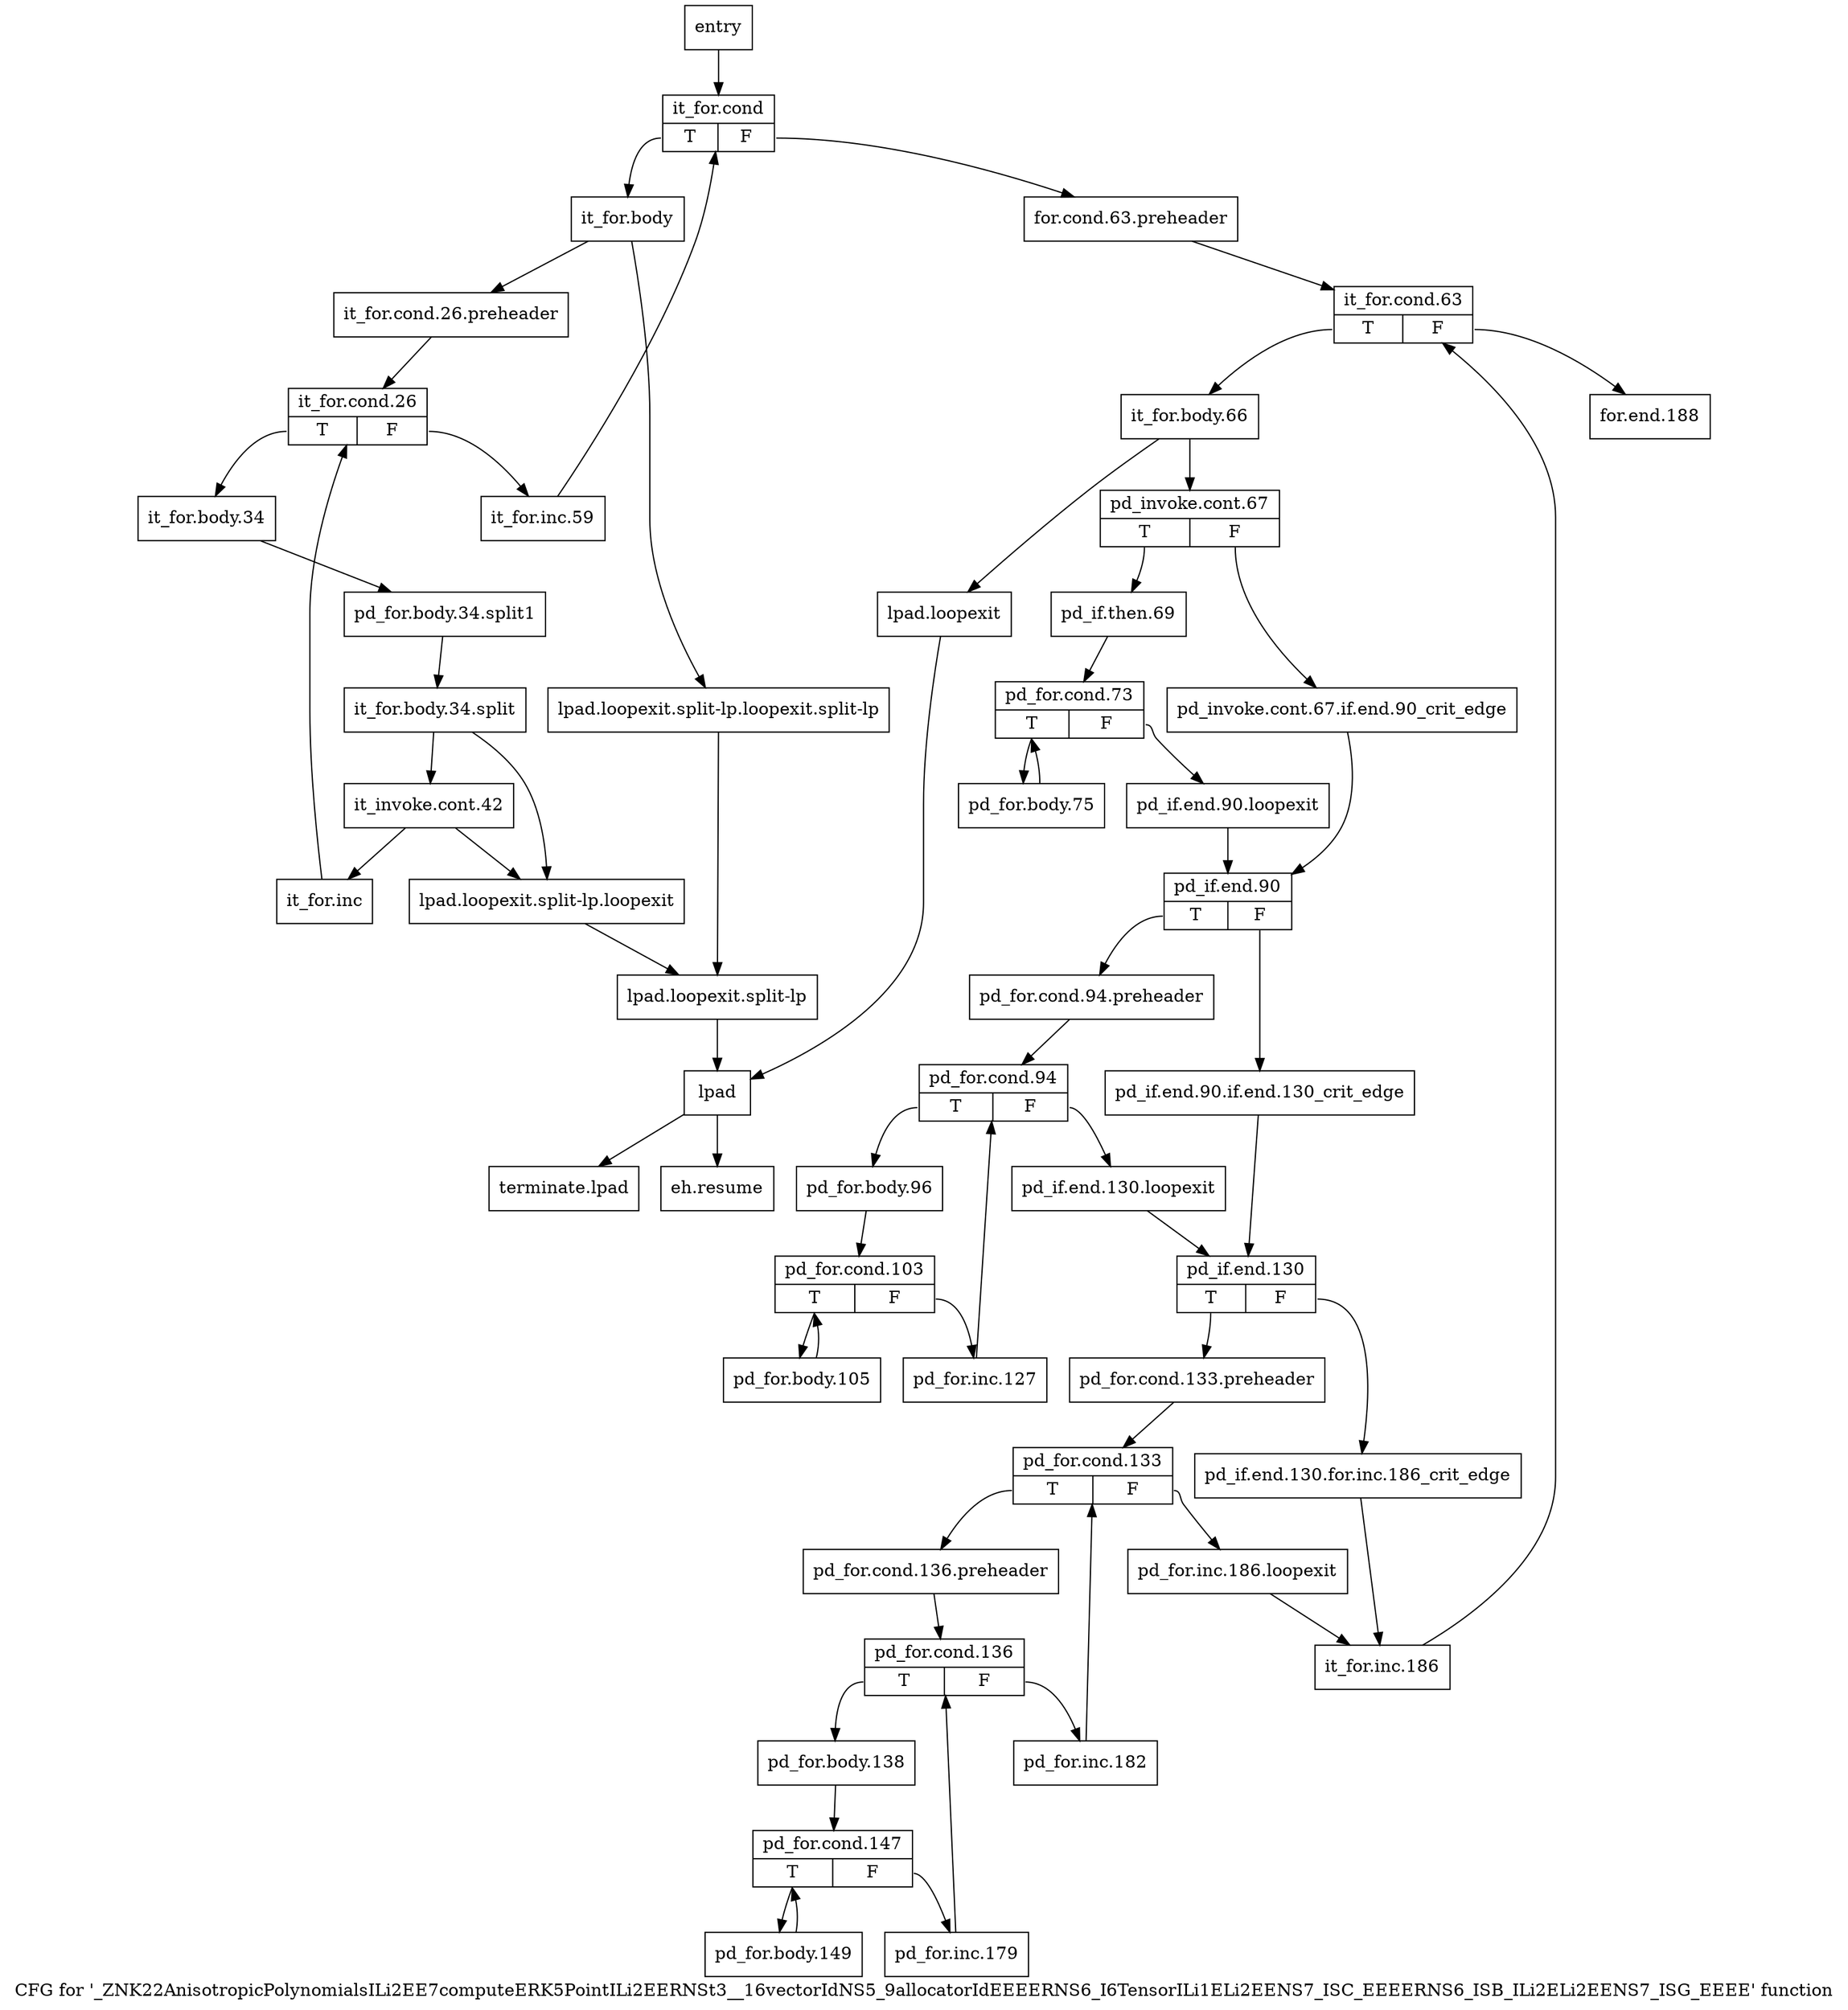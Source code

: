 digraph "CFG for '_ZNK22AnisotropicPolynomialsILi2EE7computeERK5PointILi2EERNSt3__16vectorIdNS5_9allocatorIdEEEERNS6_I6TensorILi1ELi2EENS7_ISC_EEEERNS6_ISB_ILi2ELi2EENS7_ISG_EEEE' function" {
	label="CFG for '_ZNK22AnisotropicPolynomialsILi2EE7computeERK5PointILi2EERNSt3__16vectorIdNS5_9allocatorIdEEEERNS6_I6TensorILi1ELi2EENS7_ISC_EEEERNS6_ISB_ILi2ELi2EENS7_ISG_EEEE' function";

	Node0x771b220 [shape=record,label="{entry}"];
	Node0x771b220 -> Node0x771b270;
	Node0x771b270 [shape=record,label="{it_for.cond|{<s0>T|<s1>F}}"];
	Node0x771b270:s0 -> Node0x771b310;
	Node0x771b270:s1 -> Node0x771b2c0;
	Node0x771b2c0 [shape=record,label="{for.cond.63.preheader}"];
	Node0x771b2c0 -> Node0x771b6d0;
	Node0x771b310 [shape=record,label="{it_for.body}"];
	Node0x771b310 -> Node0x771b360;
	Node0x771b310 -> Node0x771b590;
	Node0x771b360 [shape=record,label="{it_for.cond.26.preheader}"];
	Node0x771b360 -> Node0x771b3b0;
	Node0x771b3b0 [shape=record,label="{it_for.cond.26|{<s0>T|<s1>F}}"];
	Node0x771b3b0:s0 -> Node0x771b400;
	Node0x771b3b0:s1 -> Node0x771b680;
	Node0x771b400 [shape=record,label="{it_for.body.34}"];
	Node0x771b400 -> Node0xb361970;
	Node0xb361970 [shape=record,label="{pd_for.body.34.split1}"];
	Node0xb361970 -> Node0xb38a820;
	Node0xb38a820 [shape=record,label="{it_for.body.34.split}"];
	Node0xb38a820 -> Node0x771b450;
	Node0xb38a820 -> Node0x771b540;
	Node0x771b450 [shape=record,label="{it_invoke.cont.42}"];
	Node0x771b450 -> Node0x771b4a0;
	Node0x771b450 -> Node0x771b540;
	Node0x771b4a0 [shape=record,label="{it_for.inc}"];
	Node0x771b4a0 -> Node0x771b3b0;
	Node0x771b4f0 [shape=record,label="{lpad.loopexit}"];
	Node0x771b4f0 -> Node0x771b630;
	Node0x771b540 [shape=record,label="{lpad.loopexit.split-lp.loopexit}"];
	Node0x771b540 -> Node0x771b5e0;
	Node0x771b590 [shape=record,label="{lpad.loopexit.split-lp.loopexit.split-lp}"];
	Node0x771b590 -> Node0x771b5e0;
	Node0x771b5e0 [shape=record,label="{lpad.loopexit.split-lp}"];
	Node0x771b5e0 -> Node0x771b630;
	Node0x771b630 [shape=record,label="{lpad}"];
	Node0x771b630 -> Node0x771c080;
	Node0x771b630 -> Node0x771c0d0;
	Node0x771b680 [shape=record,label="{it_for.inc.59}"];
	Node0x771b680 -> Node0x771b270;
	Node0x771b6d0 [shape=record,label="{it_for.cond.63|{<s0>T|<s1>F}}"];
	Node0x771b6d0:s0 -> Node0x771b720;
	Node0x771b6d0:s1 -> Node0x771c030;
	Node0x771b720 [shape=record,label="{it_for.body.66}"];
	Node0x771b720 -> Node0x771b770;
	Node0x771b720 -> Node0x771b4f0;
	Node0x771b770 [shape=record,label="{pd_invoke.cont.67|{<s0>T|<s1>F}}"];
	Node0x771b770:s0 -> Node0x771b810;
	Node0x771b770:s1 -> Node0x771b7c0;
	Node0x771b7c0 [shape=record,label="{pd_invoke.cont.67.if.end.90_crit_edge}"];
	Node0x771b7c0 -> Node0x771b950;
	Node0x771b810 [shape=record,label="{pd_if.then.69}"];
	Node0x771b810 -> Node0x771b860;
	Node0x771b860 [shape=record,label="{pd_for.cond.73|{<s0>T|<s1>F}}"];
	Node0x771b860:s0 -> Node0x771b8b0;
	Node0x771b860:s1 -> Node0x771b900;
	Node0x771b8b0 [shape=record,label="{pd_for.body.75}"];
	Node0x771b8b0 -> Node0x771b860;
	Node0x771b900 [shape=record,label="{pd_if.end.90.loopexit}"];
	Node0x771b900 -> Node0x771b950;
	Node0x771b950 [shape=record,label="{pd_if.end.90|{<s0>T|<s1>F}}"];
	Node0x771b950:s0 -> Node0x771b9f0;
	Node0x771b950:s1 -> Node0x771b9a0;
	Node0x771b9a0 [shape=record,label="{pd_if.end.90.if.end.130_crit_edge}"];
	Node0x771b9a0 -> Node0x771bc20;
	Node0x771b9f0 [shape=record,label="{pd_for.cond.94.preheader}"];
	Node0x771b9f0 -> Node0x771ba40;
	Node0x771ba40 [shape=record,label="{pd_for.cond.94|{<s0>T|<s1>F}}"];
	Node0x771ba40:s0 -> Node0x771ba90;
	Node0x771ba40:s1 -> Node0x771bbd0;
	Node0x771ba90 [shape=record,label="{pd_for.body.96}"];
	Node0x771ba90 -> Node0x771bae0;
	Node0x771bae0 [shape=record,label="{pd_for.cond.103|{<s0>T|<s1>F}}"];
	Node0x771bae0:s0 -> Node0x771bb30;
	Node0x771bae0:s1 -> Node0x771bb80;
	Node0x771bb30 [shape=record,label="{pd_for.body.105}"];
	Node0x771bb30 -> Node0x771bae0;
	Node0x771bb80 [shape=record,label="{pd_for.inc.127}"];
	Node0x771bb80 -> Node0x771ba40;
	Node0x771bbd0 [shape=record,label="{pd_if.end.130.loopexit}"];
	Node0x771bbd0 -> Node0x771bc20;
	Node0x771bc20 [shape=record,label="{pd_if.end.130|{<s0>T|<s1>F}}"];
	Node0x771bc20:s0 -> Node0x771bcc0;
	Node0x771bc20:s1 -> Node0x771bc70;
	Node0x771bc70 [shape=record,label="{pd_if.end.130.for.inc.186_crit_edge}"];
	Node0x771bc70 -> Node0x771bfe0;
	Node0x771bcc0 [shape=record,label="{pd_for.cond.133.preheader}"];
	Node0x771bcc0 -> Node0x771bd10;
	Node0x771bd10 [shape=record,label="{pd_for.cond.133|{<s0>T|<s1>F}}"];
	Node0x771bd10:s0 -> Node0x771bd60;
	Node0x771bd10:s1 -> Node0x771bf90;
	Node0x771bd60 [shape=record,label="{pd_for.cond.136.preheader}"];
	Node0x771bd60 -> Node0x771bdb0;
	Node0x771bdb0 [shape=record,label="{pd_for.cond.136|{<s0>T|<s1>F}}"];
	Node0x771bdb0:s0 -> Node0x771be00;
	Node0x771bdb0:s1 -> Node0x771bf40;
	Node0x771be00 [shape=record,label="{pd_for.body.138}"];
	Node0x771be00 -> Node0x771be50;
	Node0x771be50 [shape=record,label="{pd_for.cond.147|{<s0>T|<s1>F}}"];
	Node0x771be50:s0 -> Node0x771bea0;
	Node0x771be50:s1 -> Node0x771bef0;
	Node0x771bea0 [shape=record,label="{pd_for.body.149}"];
	Node0x771bea0 -> Node0x771be50;
	Node0x771bef0 [shape=record,label="{pd_for.inc.179}"];
	Node0x771bef0 -> Node0x771bdb0;
	Node0x771bf40 [shape=record,label="{pd_for.inc.182}"];
	Node0x771bf40 -> Node0x771bd10;
	Node0x771bf90 [shape=record,label="{pd_for.inc.186.loopexit}"];
	Node0x771bf90 -> Node0x771bfe0;
	Node0x771bfe0 [shape=record,label="{it_for.inc.186}"];
	Node0x771bfe0 -> Node0x771b6d0;
	Node0x771c030 [shape=record,label="{for.end.188}"];
	Node0x771c080 [shape=record,label="{eh.resume}"];
	Node0x771c0d0 [shape=record,label="{terminate.lpad}"];
}
